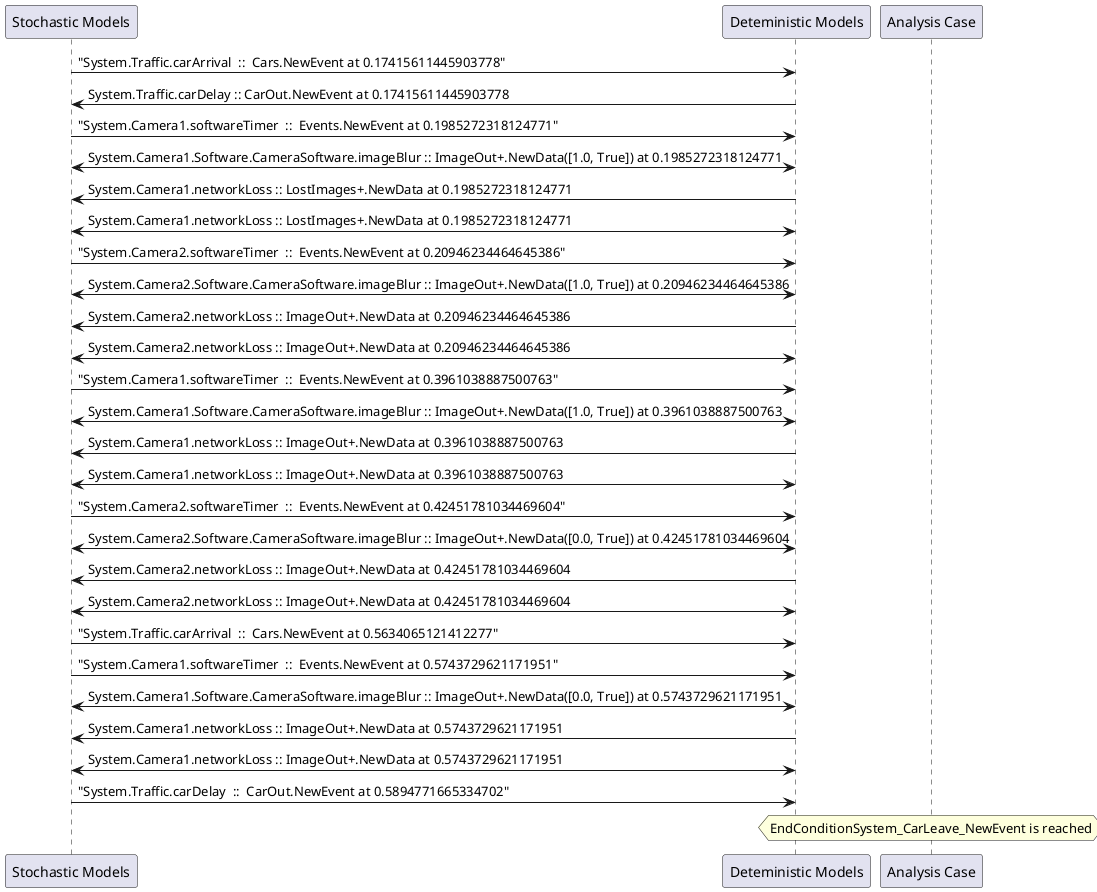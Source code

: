 
	@startuml
	participant "Stochastic Models" as stochmodel
	participant "Deteministic Models" as detmodel
	participant "Analysis Case" as analysis
	{21341_stop} stochmodel -> detmodel : "System.Traffic.carArrival  ::  Cars.NewEvent at 0.17415611445903778"
{21353_start} detmodel -> stochmodel : System.Traffic.carDelay :: CarOut.NewEvent at 0.17415611445903778
{21311_stop} stochmodel -> detmodel : "System.Camera1.softwareTimer  ::  Events.NewEvent at 0.1985272318124771"
detmodel <-> stochmodel : System.Camera1.Software.CameraSoftware.imageBlur :: ImageOut+.NewData([1.0, True]) at 0.1985272318124771
detmodel -> stochmodel : System.Camera1.networkLoss :: LostImages+.NewData at 0.1985272318124771
detmodel <-> stochmodel : System.Camera1.networkLoss :: LostImages+.NewData at 0.1985272318124771
{21326_stop} stochmodel -> detmodel : "System.Camera2.softwareTimer  ::  Events.NewEvent at 0.20946234464645386"
detmodel <-> stochmodel : System.Camera2.Software.CameraSoftware.imageBlur :: ImageOut+.NewData([1.0, True]) at 0.20946234464645386
detmodel -> stochmodel : System.Camera2.networkLoss :: ImageOut+.NewData at 0.20946234464645386
detmodel <-> stochmodel : System.Camera2.networkLoss :: ImageOut+.NewData at 0.20946234464645386
{21312_stop} stochmodel -> detmodel : "System.Camera1.softwareTimer  ::  Events.NewEvent at 0.3961038887500763"
detmodel <-> stochmodel : System.Camera1.Software.CameraSoftware.imageBlur :: ImageOut+.NewData([1.0, True]) at 0.3961038887500763
detmodel -> stochmodel : System.Camera1.networkLoss :: ImageOut+.NewData at 0.3961038887500763
detmodel <-> stochmodel : System.Camera1.networkLoss :: ImageOut+.NewData at 0.3961038887500763
{21327_stop} stochmodel -> detmodel : "System.Camera2.softwareTimer  ::  Events.NewEvent at 0.42451781034469604"
detmodel <-> stochmodel : System.Camera2.Software.CameraSoftware.imageBlur :: ImageOut+.NewData([0.0, True]) at 0.42451781034469604
detmodel -> stochmodel : System.Camera2.networkLoss :: ImageOut+.NewData at 0.42451781034469604
detmodel <-> stochmodel : System.Camera2.networkLoss :: ImageOut+.NewData at 0.42451781034469604
{21342_stop} stochmodel -> detmodel : "System.Traffic.carArrival  ::  Cars.NewEvent at 0.5634065121412277"
{21313_stop} stochmodel -> detmodel : "System.Camera1.softwareTimer  ::  Events.NewEvent at 0.5743729621171951"
detmodel <-> stochmodel : System.Camera1.Software.CameraSoftware.imageBlur :: ImageOut+.NewData([0.0, True]) at 0.5743729621171951
detmodel -> stochmodel : System.Camera1.networkLoss :: ImageOut+.NewData at 0.5743729621171951
detmodel <-> stochmodel : System.Camera1.networkLoss :: ImageOut+.NewData at 0.5743729621171951
{21353_stop} stochmodel -> detmodel : "System.Traffic.carDelay  ::  CarOut.NewEvent at 0.5894771665334702"
{21353_start} <-> {21353_stop} : delay
hnote over analysis 
EndConditionSystem_CarLeave_NewEvent is reached
endnote
@enduml